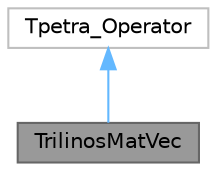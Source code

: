 digraph "TrilinosMatVec"
{
 // LATEX_PDF_SIZE
  bgcolor="transparent";
  edge [fontname=Helvetica,fontsize=10,labelfontname=Helvetica,labelfontsize=10];
  node [fontname=Helvetica,fontsize=10,shape=box,height=0.2,width=0.4];
  Node1 [id="Node000001",label="TrilinosMatVec",height=0.2,width=0.4,color="gray40", fillcolor="grey60", style="filled", fontcolor="black",tooltip="This class implements the pure virtual class Epetra_Operator for the AztecOO iterative solve which on..."];
  Node2 -> Node1 [id="edge1_Node000001_Node000002",dir="back",color="steelblue1",style="solid",tooltip=" "];
  Node2 [id="Node000002",label="Tpetra_Operator",height=0.2,width=0.4,color="grey75", fillcolor="white", style="filled",tooltip=" "];
}
